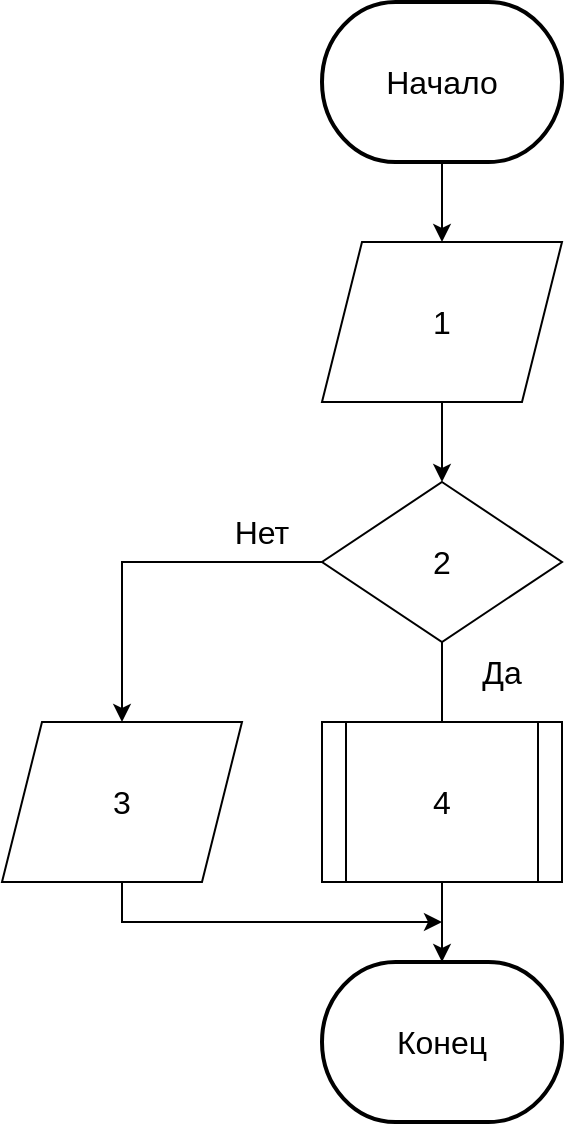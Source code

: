 <mxfile version="20.5.1" type="device"><diagram id="bapP7203xiMq4pGoNxuJ" name="Страница 1"><mxGraphModel dx="1038" dy="523" grid="1" gridSize="10" guides="1" tooltips="1" connect="1" arrows="1" fold="1" page="1" pageScale="1" pageWidth="827" pageHeight="1169" math="0" shadow="0"><root><mxCell id="0"/><mxCell id="1" parent="0"/><mxCell id="xWibM8Qsefz-QHoGnPLA-97" value="&lt;font style=&quot;font-size: 16px;&quot;&gt;Конец&lt;/font&gt;" style="strokeWidth=2;html=1;shape=mxgraph.flowchart.terminator;whiteSpace=wrap;" parent="1" vertex="1"><mxGeometry x="320" y="560" width="120" height="80" as="geometry"/></mxCell><mxCell id="xWibM8Qsefz-QHoGnPLA-177" style="edgeStyle=orthogonalEdgeStyle;rounded=0;orthogonalLoop=1;jettySize=auto;html=1;entryX=0.5;entryY=0;entryDx=0;entryDy=0;fontSize=16;endArrow=classic;endFill=1;" parent="1" source="xWibM8Qsefz-QHoGnPLA-139" target="xWibM8Qsefz-QHoGnPLA-176" edge="1"><mxGeometry relative="1" as="geometry"/></mxCell><mxCell id="xWibM8Qsefz-QHoGnPLA-139" value="&lt;font style=&quot;font-size: 16px;&quot;&gt;Начало&lt;/font&gt;" style="strokeWidth=2;html=1;shape=mxgraph.flowchart.terminator;whiteSpace=wrap;" parent="1" vertex="1"><mxGeometry x="320" y="80" width="120" height="80" as="geometry"/></mxCell><mxCell id="xWibM8Qsefz-QHoGnPLA-151" style="edgeStyle=orthogonalEdgeStyle;rounded=0;orthogonalLoop=1;jettySize=auto;html=1;fontSize=16;entryX=0.5;entryY=0;entryDx=0;entryDy=0;" parent="1" source="xWibM8Qsefz-QHoGnPLA-152" edge="1" target="xWibM8Qsefz-QHoGnPLA-174"><mxGeometry relative="1" as="geometry"><Array as="points"><mxPoint x="220" y="360"/></Array><mxPoint x="260" y="400" as="targetPoint"/></mxGeometry></mxCell><mxCell id="P-aBR_ECNBJ2vBM41K_t-1" style="edgeStyle=orthogonalEdgeStyle;rounded=0;orthogonalLoop=1;jettySize=auto;html=1;entryX=0.5;entryY=0;entryDx=0;entryDy=0;endArrow=none;endFill=0;" edge="1" parent="1" source="xWibM8Qsefz-QHoGnPLA-152" target="xWibM8Qsefz-QHoGnPLA-171"><mxGeometry relative="1" as="geometry"/></mxCell><mxCell id="xWibM8Qsefz-QHoGnPLA-152" value="2" style="rhombus;whiteSpace=wrap;html=1;fontSize=16;" parent="1" vertex="1"><mxGeometry x="320" y="320" width="120" height="80" as="geometry"/></mxCell><mxCell id="xWibM8Qsefz-QHoGnPLA-153" value="Да" style="text;html=1;strokeColor=none;fillColor=none;align=center;verticalAlign=middle;whiteSpace=wrap;rounded=0;fontSize=16;" parent="1" vertex="1"><mxGeometry x="380" y="400" width="60" height="30" as="geometry"/></mxCell><mxCell id="xWibM8Qsefz-QHoGnPLA-154" value="Нет" style="text;html=1;strokeColor=none;fillColor=none;align=center;verticalAlign=middle;whiteSpace=wrap;rounded=0;fontSize=16;" parent="1" vertex="1"><mxGeometry x="260" y="330" width="60" height="30" as="geometry"/></mxCell><mxCell id="P-aBR_ECNBJ2vBM41K_t-2" style="edgeStyle=orthogonalEdgeStyle;rounded=0;orthogonalLoop=1;jettySize=auto;html=1;entryX=0.5;entryY=0;entryDx=0;entryDy=0;entryPerimeter=0;endArrow=classic;endFill=1;" edge="1" parent="1" source="xWibM8Qsefz-QHoGnPLA-171" target="xWibM8Qsefz-QHoGnPLA-97"><mxGeometry relative="1" as="geometry"/></mxCell><mxCell id="xWibM8Qsefz-QHoGnPLA-171" value="4" style="shape=process;whiteSpace=wrap;html=1;backgroundOutline=1;fontSize=16;" parent="1" vertex="1"><mxGeometry x="320" y="440" width="120" height="80" as="geometry"/></mxCell><mxCell id="P-aBR_ECNBJ2vBM41K_t-4" style="edgeStyle=orthogonalEdgeStyle;rounded=0;orthogonalLoop=1;jettySize=auto;html=1;endArrow=classic;endFill=1;" edge="1" parent="1" source="xWibM8Qsefz-QHoGnPLA-174"><mxGeometry relative="1" as="geometry"><mxPoint x="380" y="540" as="targetPoint"/><Array as="points"><mxPoint x="220" y="540"/></Array></mxGeometry></mxCell><mxCell id="xWibM8Qsefz-QHoGnPLA-174" value="3" style="shape=parallelogram;perimeter=parallelogramPerimeter;whiteSpace=wrap;html=1;fixedSize=1;fontSize=16;" parent="1" vertex="1"><mxGeometry x="160" y="440" width="120" height="80" as="geometry"/></mxCell><mxCell id="xWibM8Qsefz-QHoGnPLA-178" style="edgeStyle=orthogonalEdgeStyle;rounded=0;orthogonalLoop=1;jettySize=auto;html=1;entryX=0.5;entryY=0;entryDx=0;entryDy=0;fontSize=16;endArrow=classic;endFill=1;" parent="1" source="xWibM8Qsefz-QHoGnPLA-176" target="xWibM8Qsefz-QHoGnPLA-152" edge="1"><mxGeometry relative="1" as="geometry"/></mxCell><mxCell id="xWibM8Qsefz-QHoGnPLA-176" value="1" style="shape=parallelogram;perimeter=parallelogramPerimeter;whiteSpace=wrap;html=1;fixedSize=1;fontSize=16;" parent="1" vertex="1"><mxGeometry x="320" y="200" width="120" height="80" as="geometry"/></mxCell></root></mxGraphModel></diagram></mxfile>